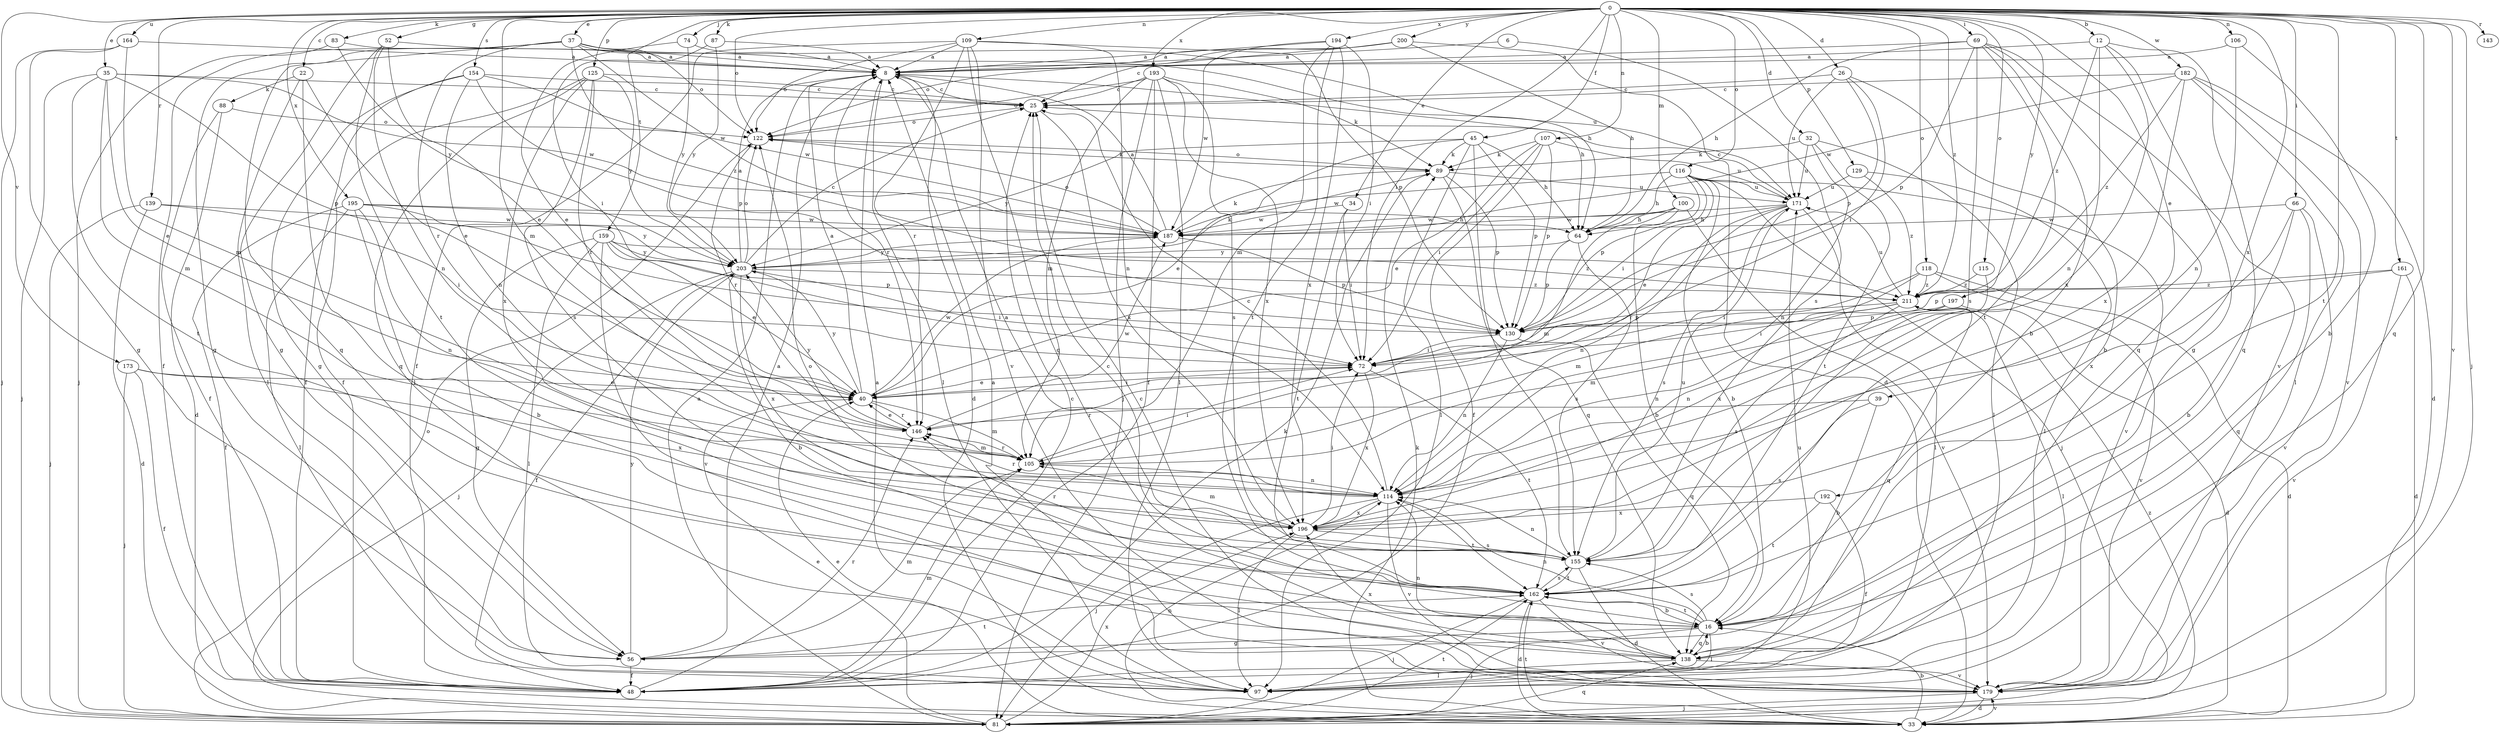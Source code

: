 strict digraph  {
0;
6;
8;
12;
16;
22;
25;
26;
32;
33;
34;
35;
37;
39;
40;
45;
48;
52;
56;
64;
66;
69;
72;
74;
81;
83;
87;
88;
89;
97;
100;
105;
106;
107;
109;
114;
115;
116;
118;
122;
125;
129;
130;
138;
139;
143;
146;
154;
155;
159;
161;
162;
164;
171;
173;
179;
182;
187;
192;
193;
194;
195;
196;
197;
200;
203;
211;
0 -> 12  [label=b];
0 -> 22  [label=c];
0 -> 26  [label=d];
0 -> 32  [label=d];
0 -> 34  [label=e];
0 -> 35  [label=e];
0 -> 37  [label=e];
0 -> 39  [label=e];
0 -> 45  [label=f];
0 -> 52  [label=g];
0 -> 66  [label=i];
0 -> 69  [label=i];
0 -> 72  [label=i];
0 -> 74  [label=j];
0 -> 81  [label=j];
0 -> 83  [label=k];
0 -> 87  [label=k];
0 -> 100  [label=m];
0 -> 105  [label=m];
0 -> 106  [label=n];
0 -> 107  [label=n];
0 -> 109  [label=n];
0 -> 115  [label=o];
0 -> 116  [label=o];
0 -> 118  [label=o];
0 -> 122  [label=o];
0 -> 125  [label=p];
0 -> 129  [label=p];
0 -> 138  [label=q];
0 -> 139  [label=r];
0 -> 143  [label=r];
0 -> 154  [label=s];
0 -> 159  [label=t];
0 -> 161  [label=t];
0 -> 162  [label=t];
0 -> 164  [label=u];
0 -> 173  [label=v];
0 -> 179  [label=v];
0 -> 182  [label=w];
0 -> 192  [label=x];
0 -> 193  [label=x];
0 -> 194  [label=x];
0 -> 195  [label=x];
0 -> 197  [label=y];
0 -> 200  [label=y];
0 -> 211  [label=z];
6 -> 8  [label=a];
6 -> 155  [label=s];
8 -> 25  [label=c];
8 -> 33  [label=d];
8 -> 64  [label=h];
8 -> 97  [label=l];
8 -> 146  [label=r];
12 -> 8  [label=a];
12 -> 56  [label=g];
12 -> 114  [label=n];
12 -> 138  [label=q];
12 -> 196  [label=x];
12 -> 211  [label=z];
16 -> 25  [label=c];
16 -> 56  [label=g];
16 -> 81  [label=j];
16 -> 97  [label=l];
16 -> 114  [label=n];
16 -> 138  [label=q];
16 -> 155  [label=s];
16 -> 162  [label=t];
22 -> 40  [label=e];
22 -> 88  [label=k];
22 -> 97  [label=l];
22 -> 138  [label=q];
25 -> 122  [label=o];
25 -> 196  [label=x];
26 -> 16  [label=b];
26 -> 25  [label=c];
26 -> 72  [label=i];
26 -> 130  [label=p];
26 -> 171  [label=u];
32 -> 89  [label=k];
32 -> 97  [label=l];
32 -> 114  [label=n];
32 -> 162  [label=t];
32 -> 171  [label=u];
33 -> 16  [label=b];
33 -> 40  [label=e];
33 -> 89  [label=k];
33 -> 114  [label=n];
33 -> 162  [label=t];
33 -> 179  [label=v];
34 -> 72  [label=i];
34 -> 162  [label=t];
34 -> 187  [label=w];
35 -> 25  [label=c];
35 -> 40  [label=e];
35 -> 81  [label=j];
35 -> 105  [label=m];
35 -> 130  [label=p];
35 -> 162  [label=t];
35 -> 187  [label=w];
37 -> 8  [label=a];
37 -> 48  [label=f];
37 -> 56  [label=g];
37 -> 64  [label=h];
37 -> 122  [label=o];
37 -> 138  [label=q];
37 -> 146  [label=r];
37 -> 171  [label=u];
37 -> 187  [label=w];
37 -> 211  [label=z];
39 -> 16  [label=b];
39 -> 146  [label=r];
39 -> 155  [label=s];
40 -> 8  [label=a];
40 -> 72  [label=i];
40 -> 105  [label=m];
40 -> 146  [label=r];
40 -> 187  [label=w];
40 -> 203  [label=y];
45 -> 40  [label=e];
45 -> 64  [label=h];
45 -> 89  [label=k];
45 -> 97  [label=l];
45 -> 130  [label=p];
45 -> 155  [label=s];
45 -> 203  [label=y];
48 -> 25  [label=c];
48 -> 89  [label=k];
48 -> 105  [label=m];
48 -> 146  [label=r];
48 -> 171  [label=u];
52 -> 8  [label=a];
52 -> 40  [label=e];
52 -> 56  [label=g];
52 -> 114  [label=n];
52 -> 162  [label=t];
56 -> 8  [label=a];
56 -> 48  [label=f];
56 -> 105  [label=m];
56 -> 162  [label=t];
56 -> 203  [label=y];
64 -> 130  [label=p];
64 -> 155  [label=s];
64 -> 203  [label=y];
66 -> 16  [label=b];
66 -> 138  [label=q];
66 -> 179  [label=v];
66 -> 187  [label=w];
66 -> 196  [label=x];
69 -> 8  [label=a];
69 -> 16  [label=b];
69 -> 64  [label=h];
69 -> 130  [label=p];
69 -> 138  [label=q];
69 -> 155  [label=s];
69 -> 162  [label=t];
69 -> 179  [label=v];
72 -> 40  [label=e];
72 -> 162  [label=t];
72 -> 196  [label=x];
74 -> 8  [label=a];
74 -> 40  [label=e];
74 -> 203  [label=y];
81 -> 8  [label=a];
81 -> 40  [label=e];
81 -> 122  [label=o];
81 -> 138  [label=q];
81 -> 162  [label=t];
81 -> 196  [label=x];
81 -> 211  [label=z];
83 -> 8  [label=a];
83 -> 81  [label=j];
83 -> 203  [label=y];
87 -> 8  [label=a];
87 -> 72  [label=i];
87 -> 203  [label=y];
88 -> 33  [label=d];
88 -> 48  [label=f];
88 -> 122  [label=o];
89 -> 122  [label=o];
89 -> 130  [label=p];
89 -> 138  [label=q];
89 -> 171  [label=u];
97 -> 8  [label=a];
100 -> 16  [label=b];
100 -> 64  [label=h];
100 -> 105  [label=m];
100 -> 179  [label=v];
100 -> 187  [label=w];
105 -> 72  [label=i];
105 -> 114  [label=n];
105 -> 146  [label=r];
106 -> 8  [label=a];
106 -> 16  [label=b];
106 -> 114  [label=n];
107 -> 40  [label=e];
107 -> 48  [label=f];
107 -> 72  [label=i];
107 -> 89  [label=k];
107 -> 130  [label=p];
107 -> 171  [label=u];
109 -> 8  [label=a];
109 -> 48  [label=f];
109 -> 114  [label=n];
109 -> 122  [label=o];
109 -> 130  [label=p];
109 -> 138  [label=q];
109 -> 146  [label=r];
109 -> 179  [label=v];
114 -> 25  [label=c];
114 -> 81  [label=j];
114 -> 146  [label=r];
114 -> 162  [label=t];
114 -> 179  [label=v];
114 -> 196  [label=x];
115 -> 196  [label=x];
115 -> 211  [label=z];
116 -> 16  [label=b];
116 -> 40  [label=e];
116 -> 64  [label=h];
116 -> 72  [label=i];
116 -> 81  [label=j];
116 -> 130  [label=p];
116 -> 171  [label=u];
116 -> 179  [label=v];
116 -> 187  [label=w];
118 -> 33  [label=d];
118 -> 72  [label=i];
118 -> 105  [label=m];
118 -> 179  [label=v];
118 -> 211  [label=z];
122 -> 89  [label=k];
122 -> 146  [label=r];
125 -> 25  [label=c];
125 -> 48  [label=f];
125 -> 97  [label=l];
125 -> 146  [label=r];
125 -> 155  [label=s];
125 -> 196  [label=x];
125 -> 203  [label=y];
129 -> 97  [label=l];
129 -> 171  [label=u];
129 -> 211  [label=z];
130 -> 72  [label=i];
130 -> 114  [label=n];
130 -> 138  [label=q];
138 -> 16  [label=b];
138 -> 97  [label=l];
138 -> 114  [label=n];
138 -> 179  [label=v];
138 -> 196  [label=x];
139 -> 33  [label=d];
139 -> 72  [label=i];
139 -> 81  [label=j];
139 -> 187  [label=w];
146 -> 40  [label=e];
146 -> 105  [label=m];
146 -> 187  [label=w];
146 -> 203  [label=y];
154 -> 25  [label=c];
154 -> 48  [label=f];
154 -> 56  [label=g];
154 -> 114  [label=n];
154 -> 130  [label=p];
154 -> 187  [label=w];
155 -> 8  [label=a];
155 -> 33  [label=d];
155 -> 114  [label=n];
155 -> 146  [label=r];
155 -> 162  [label=t];
155 -> 171  [label=u];
159 -> 40  [label=e];
159 -> 56  [label=g];
159 -> 97  [label=l];
159 -> 130  [label=p];
159 -> 179  [label=v];
159 -> 203  [label=y];
159 -> 211  [label=z];
161 -> 33  [label=d];
161 -> 130  [label=p];
161 -> 179  [label=v];
161 -> 211  [label=z];
162 -> 16  [label=b];
162 -> 33  [label=d];
162 -> 81  [label=j];
162 -> 122  [label=o];
162 -> 155  [label=s];
162 -> 179  [label=v];
164 -> 8  [label=a];
164 -> 56  [label=g];
164 -> 81  [label=j];
164 -> 105  [label=m];
171 -> 25  [label=c];
171 -> 64  [label=h];
171 -> 97  [label=l];
171 -> 114  [label=n];
171 -> 146  [label=r];
171 -> 155  [label=s];
171 -> 187  [label=w];
173 -> 40  [label=e];
173 -> 48  [label=f];
173 -> 81  [label=j];
173 -> 196  [label=x];
179 -> 8  [label=a];
179 -> 25  [label=c];
179 -> 33  [label=d];
179 -> 81  [label=j];
182 -> 25  [label=c];
182 -> 33  [label=d];
182 -> 97  [label=l];
182 -> 179  [label=v];
182 -> 187  [label=w];
182 -> 196  [label=x];
182 -> 211  [label=z];
187 -> 8  [label=a];
187 -> 89  [label=k];
187 -> 122  [label=o];
187 -> 130  [label=p];
187 -> 203  [label=y];
192 -> 48  [label=f];
192 -> 162  [label=t];
192 -> 196  [label=x];
193 -> 25  [label=c];
193 -> 48  [label=f];
193 -> 81  [label=j];
193 -> 89  [label=k];
193 -> 97  [label=l];
193 -> 105  [label=m];
193 -> 122  [label=o];
193 -> 155  [label=s];
193 -> 196  [label=x];
194 -> 8  [label=a];
194 -> 72  [label=i];
194 -> 105  [label=m];
194 -> 162  [label=t];
194 -> 187  [label=w];
194 -> 196  [label=x];
195 -> 16  [label=b];
195 -> 48  [label=f];
195 -> 64  [label=h];
195 -> 97  [label=l];
195 -> 114  [label=n];
195 -> 187  [label=w];
195 -> 203  [label=y];
196 -> 72  [label=i];
196 -> 97  [label=l];
196 -> 105  [label=m];
196 -> 155  [label=s];
197 -> 33  [label=d];
197 -> 105  [label=m];
197 -> 114  [label=n];
197 -> 130  [label=p];
200 -> 8  [label=a];
200 -> 25  [label=c];
200 -> 33  [label=d];
200 -> 64  [label=h];
200 -> 122  [label=o];
203 -> 8  [label=a];
203 -> 16  [label=b];
203 -> 25  [label=c];
203 -> 48  [label=f];
203 -> 72  [label=i];
203 -> 81  [label=j];
203 -> 89  [label=k];
203 -> 122  [label=o];
203 -> 196  [label=x];
203 -> 211  [label=z];
211 -> 72  [label=i];
211 -> 97  [label=l];
211 -> 114  [label=n];
211 -> 130  [label=p];
211 -> 138  [label=q];
211 -> 155  [label=s];
211 -> 171  [label=u];
}
